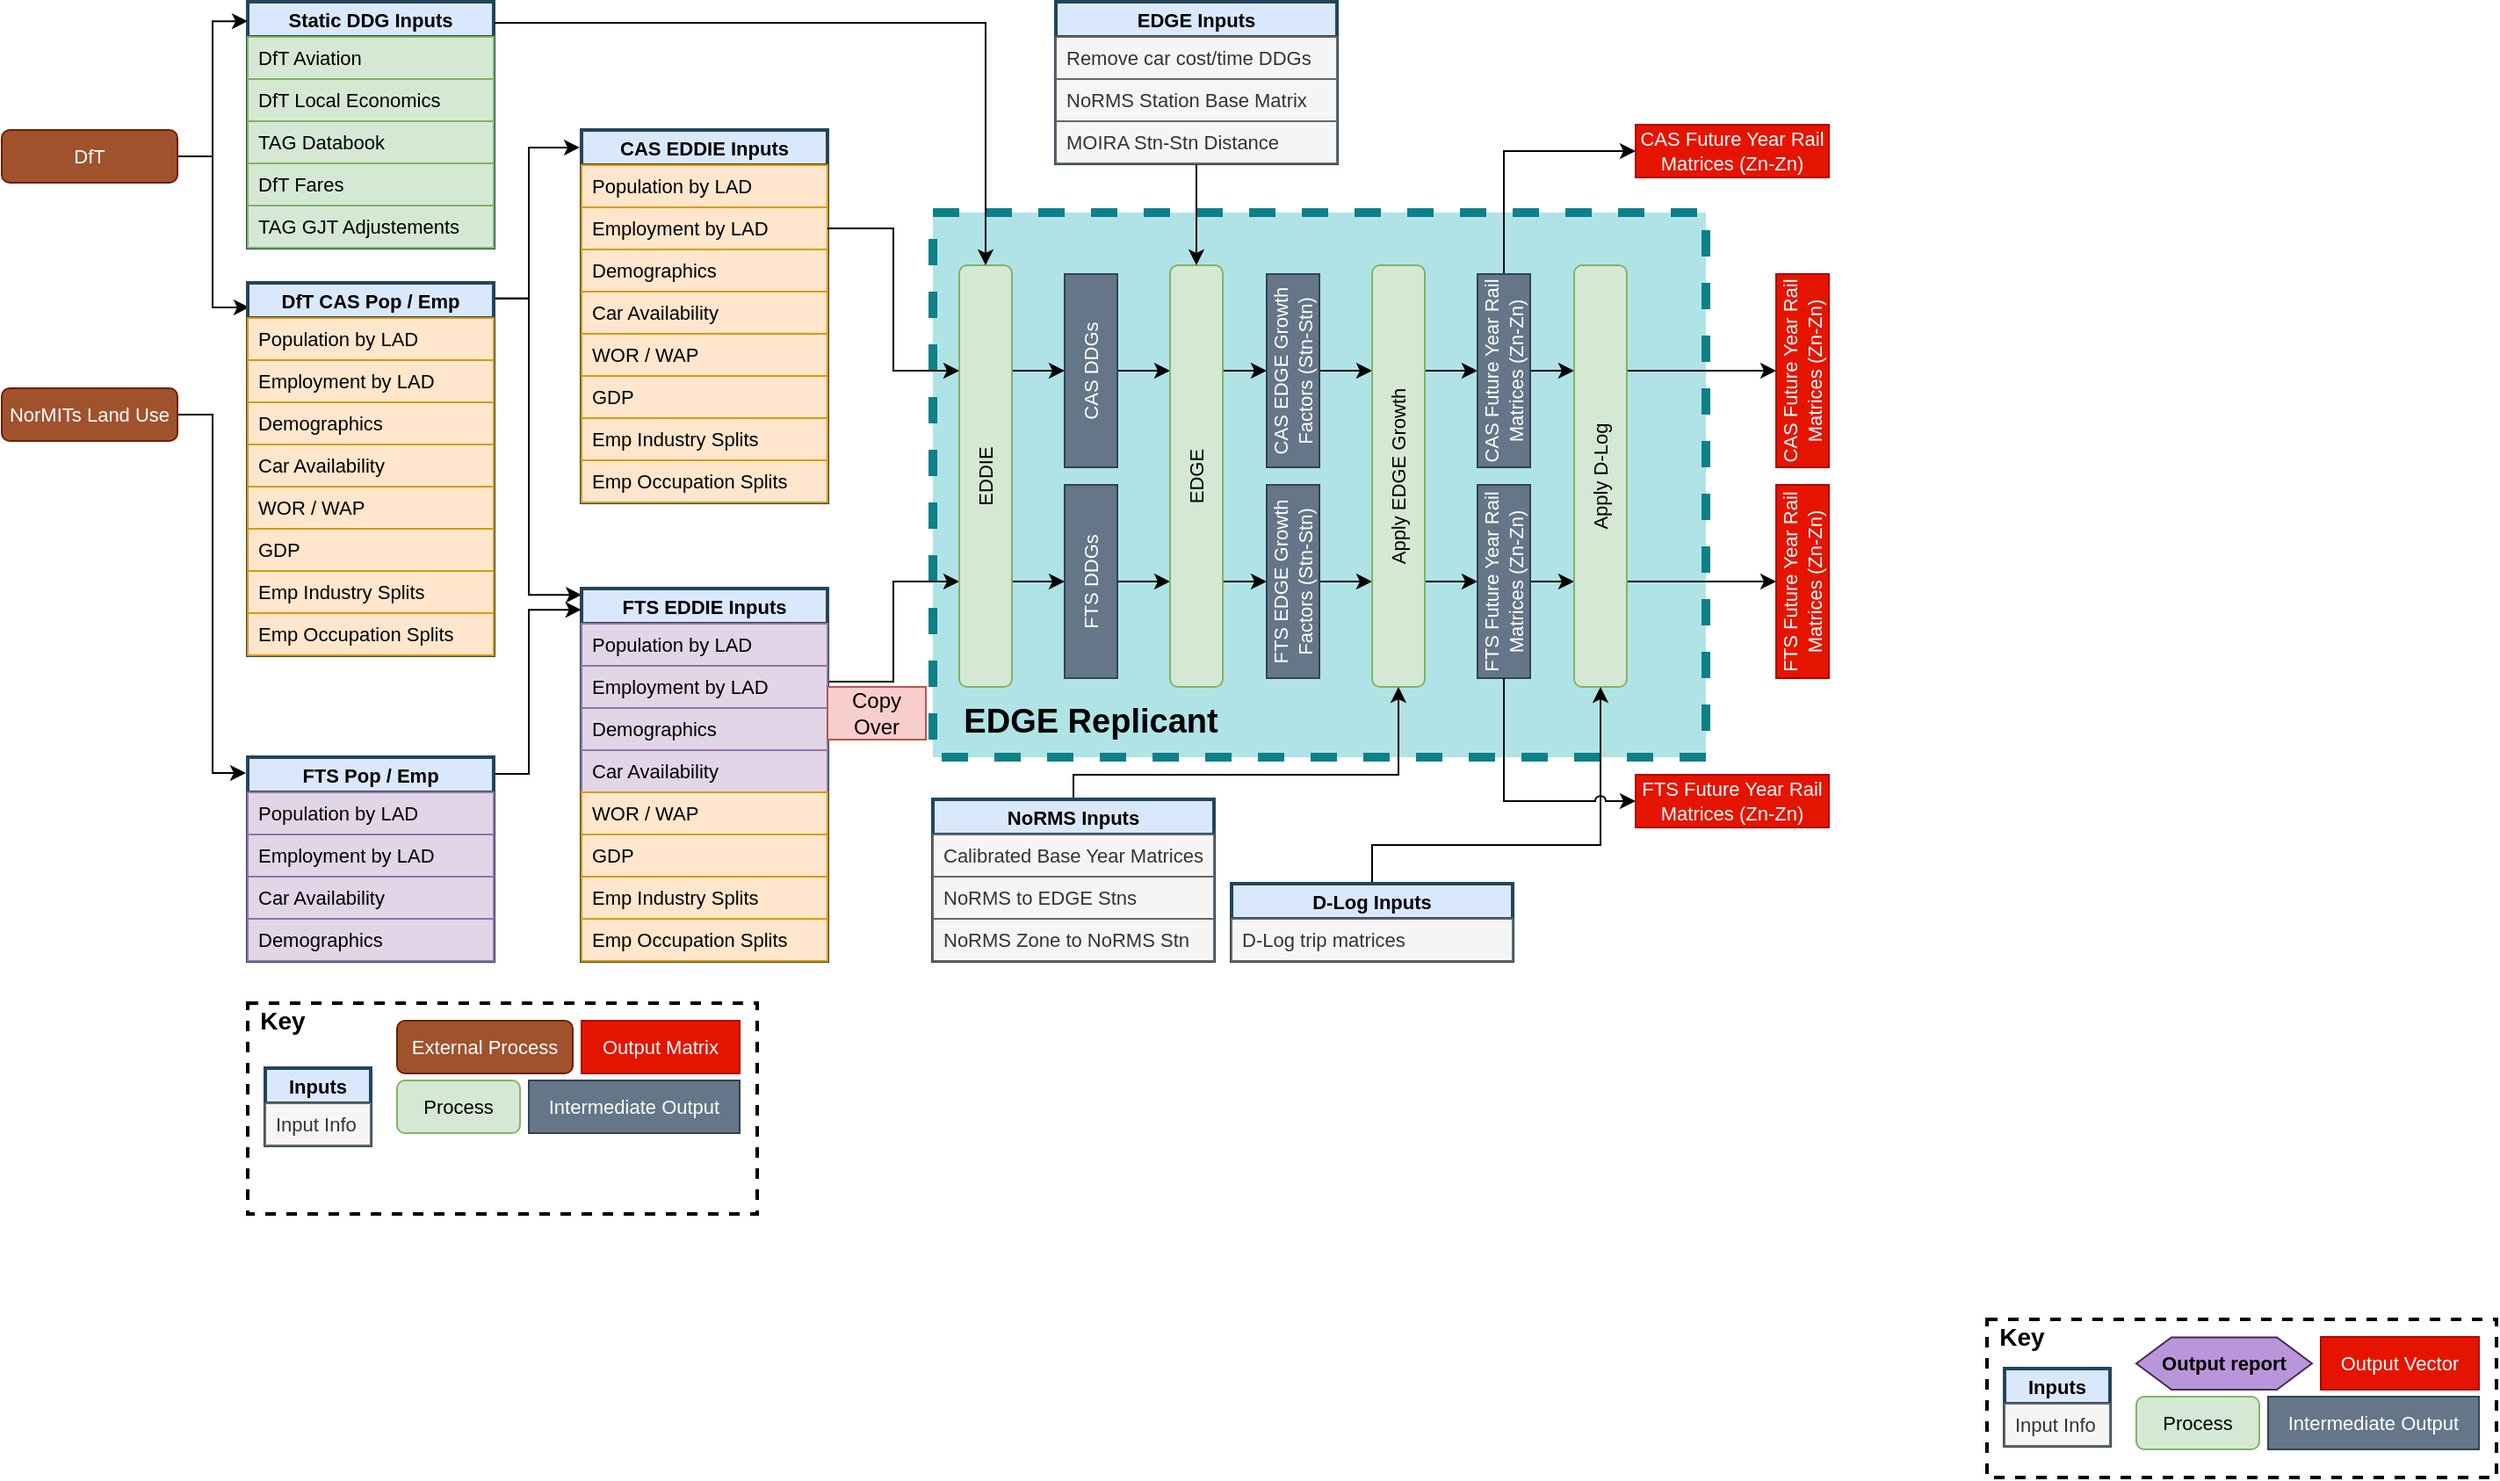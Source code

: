 <mxfile version="14.9.6" type="device" pages="2"><diagram id="xiVbnv9Z3kEjWXhl6XLZ" name="EDGE / Rail"><mxGraphModel dx="2249" dy="832" grid="1" gridSize="10" guides="1" tooltips="1" connect="1" arrows="1" fold="1" page="1" pageScale="1" pageWidth="827" pageHeight="1169" math="0" shadow="0"><root><mxCell id="0"/><mxCell id="1" parent="0"/><mxCell id="wJbxMJdrwcVg3yQO91d--107" value="" style="rounded=0;whiteSpace=wrap;html=1;strokeWidth=5;fontSize=11;dashed=1;fillColor=#b0e3e6;strokeColor=#0e8088;" vertex="1" parent="1"><mxGeometry x="450" y="170" width="440" height="310" as="geometry"/></mxCell><mxCell id="OQW1ox4yVsEIrrEEjxvf-1" value="" style="group" vertex="1" connectable="0" parent="1"><mxGeometry x="60" y="620" width="290" height="120" as="geometry"/></mxCell><mxCell id="OQW1ox4yVsEIrrEEjxvf-2" value="" style="rounded=0;whiteSpace=wrap;html=1;dashed=1;strokeWidth=2;" vertex="1" parent="OQW1ox4yVsEIrrEEjxvf-1"><mxGeometry width="290" height="120" as="geometry"/></mxCell><mxCell id="OQW1ox4yVsEIrrEEjxvf-3" value="&lt;b style=&quot;font-size: 14px&quot;&gt;Key&lt;/b&gt;" style="text;html=1;strokeColor=none;fillColor=none;align=center;verticalAlign=middle;whiteSpace=wrap;rounded=0;dashed=1;" vertex="1" parent="OQW1ox4yVsEIrrEEjxvf-1"><mxGeometry width="40" height="20" as="geometry"/></mxCell><mxCell id="OQW1ox4yVsEIrrEEjxvf-4" value="Inputs" style="swimlane;fontStyle=1;childLayout=stackLayout;horizontal=1;startSize=20;fillColor=#dae8fc;horizontalStack=0;resizeParent=1;resizeParentMax=0;resizeLast=0;collapsible=1;marginBottom=0;rounded=0;glass=0;fontSize=11;align=center;strokeWidth=2;strokeColor=#23445D;" vertex="1" parent="OQW1ox4yVsEIrrEEjxvf-1"><mxGeometry x="10" y="37" width="60" height="44" as="geometry"/></mxCell><mxCell id="OQW1ox4yVsEIrrEEjxvf-5" value="Input Info" style="text;strokeColor=#666666;fillColor=#f5f5f5;align=left;verticalAlign=middle;spacingLeft=4;spacingRight=4;overflow=hidden;rotatable=0;points=[[0,0.5],[1,0.5]];portConstraint=eastwest;fontSize=11;whiteSpace=wrap;fontColor=#333333;" vertex="1" parent="OQW1ox4yVsEIrrEEjxvf-4"><mxGeometry y="20" width="60" height="24" as="geometry"/></mxCell><mxCell id="OQW1ox4yVsEIrrEEjxvf-6" value="&lt;font style=&quot;font-size: 11px&quot;&gt;Process&lt;/font&gt;" style="rounded=1;whiteSpace=wrap;html=1;fillColor=#d5e8d4;strokeColor=#82b366;" vertex="1" parent="OQW1ox4yVsEIrrEEjxvf-1"><mxGeometry x="85" y="44" width="70" height="30" as="geometry"/></mxCell><mxCell id="OQW1ox4yVsEIrrEEjxvf-7" value="&lt;font style=&quot;font-size: 11px&quot;&gt;External Process&lt;/font&gt;" style="rounded=1;whiteSpace=wrap;html=1;fillColor=#a0522d;strokeColor=#6D1F00;fontColor=#ffffff;" vertex="1" parent="OQW1ox4yVsEIrrEEjxvf-1"><mxGeometry x="85" y="10" width="100" height="30" as="geometry"/></mxCell><mxCell id="OQW1ox4yVsEIrrEEjxvf-8" value="Intermediate Output" style="rounded=0;whiteSpace=wrap;html=1;strokeWidth=1;fillColor=#647687;strokeColor=#314354;fontSize=11;fontColor=#ffffff;" vertex="1" parent="OQW1ox4yVsEIrrEEjxvf-1"><mxGeometry x="160" y="44" width="120" height="30" as="geometry"/></mxCell><mxCell id="OQW1ox4yVsEIrrEEjxvf-9" value="Output Matrix" style="rounded=0;whiteSpace=wrap;html=1;strokeWidth=1;fillColor=#e51400;strokeColor=#B20000;fontSize=11;fontColor=#ffffff;" vertex="1" parent="OQW1ox4yVsEIrrEEjxvf-1"><mxGeometry x="190" y="10" width="90" height="30" as="geometry"/></mxCell><mxCell id="OQW1ox4yVsEIrrEEjxvf-11" value="" style="group" vertex="1" connectable="0" parent="1"><mxGeometry x="1050" y="800" width="290" height="90" as="geometry"/></mxCell><mxCell id="OQW1ox4yVsEIrrEEjxvf-12" value="" style="rounded=0;whiteSpace=wrap;html=1;dashed=1;strokeWidth=2;" vertex="1" parent="OQW1ox4yVsEIrrEEjxvf-11"><mxGeometry width="290" height="90" as="geometry"/></mxCell><mxCell id="OQW1ox4yVsEIrrEEjxvf-13" value="&lt;b style=&quot;font-size: 14px&quot;&gt;Key&lt;/b&gt;" style="text;html=1;strokeColor=none;fillColor=none;align=center;verticalAlign=middle;whiteSpace=wrap;rounded=0;dashed=1;" vertex="1" parent="OQW1ox4yVsEIrrEEjxvf-11"><mxGeometry width="40" height="20" as="geometry"/></mxCell><mxCell id="OQW1ox4yVsEIrrEEjxvf-14" value="Inputs" style="swimlane;fontStyle=1;childLayout=stackLayout;horizontal=1;startSize=20;fillColor=#dae8fc;horizontalStack=0;resizeParent=1;resizeParentMax=0;resizeLast=0;collapsible=1;marginBottom=0;rounded=0;glass=0;fontSize=11;align=center;strokeWidth=2;strokeColor=#23445D;" vertex="1" parent="OQW1ox4yVsEIrrEEjxvf-11"><mxGeometry x="10" y="28" width="60" height="44" as="geometry"/></mxCell><mxCell id="OQW1ox4yVsEIrrEEjxvf-15" value="Input Info" style="text;strokeColor=#666666;fillColor=#f5f5f5;align=left;verticalAlign=middle;spacingLeft=4;spacingRight=4;overflow=hidden;rotatable=0;points=[[0,0.5],[1,0.5]];portConstraint=eastwest;fontSize=11;whiteSpace=wrap;fontColor=#333333;" vertex="1" parent="OQW1ox4yVsEIrrEEjxvf-14"><mxGeometry y="20" width="60" height="24" as="geometry"/></mxCell><mxCell id="OQW1ox4yVsEIrrEEjxvf-16" value="&lt;font style=&quot;font-size: 11px&quot;&gt;Process&lt;/font&gt;" style="rounded=1;whiteSpace=wrap;html=1;fillColor=#d5e8d4;strokeColor=#82b366;" vertex="1" parent="OQW1ox4yVsEIrrEEjxvf-11"><mxGeometry x="85" y="44" width="70" height="30" as="geometry"/></mxCell><mxCell id="OQW1ox4yVsEIrrEEjxvf-17" value="Intermediate Output" style="rounded=0;whiteSpace=wrap;html=1;strokeWidth=1;fillColor=#647687;strokeColor=#314354;fontSize=11;fontColor=#ffffff;" vertex="1" parent="OQW1ox4yVsEIrrEEjxvf-11"><mxGeometry x="160" y="44" width="120" height="30" as="geometry"/></mxCell><mxCell id="OQW1ox4yVsEIrrEEjxvf-18" value="Output Vector" style="rounded=0;whiteSpace=wrap;html=1;strokeWidth=1;fillColor=#e51400;strokeColor=#B20000;fontSize=11;fontColor=#ffffff;" vertex="1" parent="OQW1ox4yVsEIrrEEjxvf-11"><mxGeometry x="190" y="10" width="90" height="30" as="geometry"/></mxCell><mxCell id="OQW1ox4yVsEIrrEEjxvf-19" value="&lt;span style=&quot;font-size: 11px&quot;&gt;&lt;b&gt;Output report&lt;/b&gt;&lt;/span&gt;" style="shape=hexagon;perimeter=hexagonPerimeter2;whiteSpace=wrap;html=1;fixedSize=1;strokeColor=#432D57;fillColor=#B996D9;" vertex="1" parent="OQW1ox4yVsEIrrEEjxvf-11"><mxGeometry x="85" y="10.19" width="100" height="29.81" as="geometry"/></mxCell><mxCell id="wJbxMJdrwcVg3yQO91d--1" value="Static DDG Inputs" style="swimlane;fontStyle=1;childLayout=stackLayout;horizontal=1;startSize=20;fillColor=#dae8fc;horizontalStack=0;resizeParent=1;resizeParentMax=0;resizeLast=0;collapsible=1;marginBottom=0;rounded=0;glass=0;fontSize=11;align=center;strokeWidth=2;strokeColor=#23445D;" vertex="1" parent="1"><mxGeometry x="60" y="50" width="140" height="140" as="geometry"/></mxCell><mxCell id="wJbxMJdrwcVg3yQO91d--2" value="DfT Aviation" style="text;strokeColor=#82b366;fillColor=#d5e8d4;align=left;verticalAlign=middle;spacingLeft=4;spacingRight=4;overflow=hidden;rotatable=0;points=[[0,0.5],[1,0.5]];portConstraint=eastwest;fontSize=11;whiteSpace=wrap;" vertex="1" parent="wJbxMJdrwcVg3yQO91d--1"><mxGeometry y="20" width="140" height="24" as="geometry"/></mxCell><mxCell id="wJbxMJdrwcVg3yQO91d--11" value="DfT Local Economics" style="text;strokeColor=#82b366;fillColor=#d5e8d4;align=left;verticalAlign=middle;spacingLeft=4;spacingRight=4;overflow=hidden;rotatable=0;points=[[0,0.5],[1,0.5]];portConstraint=eastwest;fontSize=11;whiteSpace=wrap;" vertex="1" parent="wJbxMJdrwcVg3yQO91d--1"><mxGeometry y="44" width="140" height="24" as="geometry"/></mxCell><mxCell id="wJbxMJdrwcVg3yQO91d--12" value="TAG Databook" style="text;strokeColor=#82b366;fillColor=#d5e8d4;align=left;verticalAlign=middle;spacingLeft=4;spacingRight=4;overflow=hidden;rotatable=0;points=[[0,0.5],[1,0.5]];portConstraint=eastwest;fontSize=11;whiteSpace=wrap;" vertex="1" parent="wJbxMJdrwcVg3yQO91d--1"><mxGeometry y="68" width="140" height="24" as="geometry"/></mxCell><mxCell id="wJbxMJdrwcVg3yQO91d--13" value="DfT Fares" style="text;strokeColor=#82b366;fillColor=#d5e8d4;align=left;verticalAlign=middle;spacingLeft=4;spacingRight=4;overflow=hidden;rotatable=0;points=[[0,0.5],[1,0.5]];portConstraint=eastwest;fontSize=11;whiteSpace=wrap;" vertex="1" parent="wJbxMJdrwcVg3yQO91d--1"><mxGeometry y="92" width="140" height="24" as="geometry"/></mxCell><mxCell id="wJbxMJdrwcVg3yQO91d--17" value="TAG GJT Adjustements" style="text;strokeColor=#82b366;fillColor=#d5e8d4;align=left;verticalAlign=middle;spacingLeft=4;spacingRight=4;overflow=hidden;rotatable=0;points=[[0,0.5],[1,0.5]];portConstraint=eastwest;fontSize=11;whiteSpace=wrap;" vertex="1" parent="wJbxMJdrwcVg3yQO91d--1"><mxGeometry y="116" width="140" height="24" as="geometry"/></mxCell><mxCell id="wJbxMJdrwcVg3yQO91d--25" style="edgeStyle=orthogonalEdgeStyle;rounded=0;orthogonalLoop=1;jettySize=auto;html=1;exitX=1;exitY=0.5;exitDx=0;exitDy=0;entryX=-0.007;entryY=0.078;entryDx=0;entryDy=0;entryPerimeter=0;" edge="1" parent="1" source="wJbxMJdrwcVg3yQO91d--3" target="wJbxMJdrwcVg3yQO91d--5"><mxGeometry relative="1" as="geometry"/></mxCell><mxCell id="wJbxMJdrwcVg3yQO91d--3" value="&lt;font style=&quot;font-size: 11px&quot;&gt;NorMITs Land Use&lt;/font&gt;" style="rounded=1;whiteSpace=wrap;html=1;fillColor=#a0522d;strokeColor=#6D1F00;fontColor=#ffffff;" vertex="1" parent="1"><mxGeometry x="-80" y="270" width="100" height="30" as="geometry"/></mxCell><mxCell id="wJbxMJdrwcVg3yQO91d--23" style="edgeStyle=orthogonalEdgeStyle;rounded=0;orthogonalLoop=1;jettySize=auto;html=1;exitX=1;exitY=0.5;exitDx=0;exitDy=0;entryX=0;entryY=0.079;entryDx=0;entryDy=0;entryPerimeter=0;" edge="1" parent="1" source="wJbxMJdrwcVg3yQO91d--4" target="wJbxMJdrwcVg3yQO91d--1"><mxGeometry relative="1" as="geometry"/></mxCell><mxCell id="wJbxMJdrwcVg3yQO91d--24" style="edgeStyle=orthogonalEdgeStyle;rounded=0;orthogonalLoop=1;jettySize=auto;html=1;exitX=1;exitY=0.5;exitDx=0;exitDy=0;entryX=0.007;entryY=0.066;entryDx=0;entryDy=0;entryPerimeter=0;" edge="1" parent="1" source="wJbxMJdrwcVg3yQO91d--4" target="wJbxMJdrwcVg3yQO91d--8"><mxGeometry relative="1" as="geometry"/></mxCell><mxCell id="wJbxMJdrwcVg3yQO91d--4" value="&lt;span style=&quot;font-size: 11px&quot;&gt;DfT&lt;/span&gt;" style="rounded=1;whiteSpace=wrap;html=1;fillColor=#a0522d;strokeColor=#6D1F00;fontColor=#ffffff;" vertex="1" parent="1"><mxGeometry x="-80" y="123" width="100" height="30" as="geometry"/></mxCell><mxCell id="wJbxMJdrwcVg3yQO91d--49" style="edgeStyle=orthogonalEdgeStyle;rounded=0;orthogonalLoop=1;jettySize=auto;html=1;exitX=1.001;exitY=0.082;exitDx=0;exitDy=0;exitPerimeter=0;entryX=-0.001;entryY=0.057;entryDx=0;entryDy=0;entryPerimeter=0;" edge="1" parent="1" source="wJbxMJdrwcVg3yQO91d--5" target="wJbxMJdrwcVg3yQO91d--40"><mxGeometry relative="1" as="geometry"><mxPoint x="220" y="470" as="sourcePoint"/><mxPoint x="240" y="361" as="targetPoint"/><Array as="points"><mxPoint x="220" y="490"/><mxPoint x="220" y="396"/></Array></mxGeometry></mxCell><mxCell id="wJbxMJdrwcVg3yQO91d--5" value="FTS Pop / Emp" style="swimlane;fontStyle=1;childLayout=stackLayout;horizontal=1;startSize=20;fillColor=#dae8fc;horizontalStack=0;resizeParent=1;resizeParentMax=0;resizeLast=0;collapsible=1;marginBottom=0;rounded=0;glass=0;fontSize=11;align=center;strokeWidth=2;strokeColor=#23445D;" vertex="1" parent="1"><mxGeometry x="60" y="480" width="140" height="116" as="geometry"/></mxCell><mxCell id="wJbxMJdrwcVg3yQO91d--6" value="Population by LAD" style="text;strokeColor=#9673a6;fillColor=#e1d5e7;align=left;verticalAlign=middle;spacingLeft=4;spacingRight=4;overflow=hidden;rotatable=0;points=[[0,0.5],[1,0.5]];portConstraint=eastwest;fontSize=11;whiteSpace=wrap;" vertex="1" parent="wJbxMJdrwcVg3yQO91d--5"><mxGeometry y="20" width="140" height="24" as="geometry"/></mxCell><mxCell id="wJbxMJdrwcVg3yQO91d--7" value="Employment by LAD" style="text;strokeColor=#9673a6;fillColor=#e1d5e7;align=left;verticalAlign=middle;spacingLeft=4;spacingRight=4;overflow=hidden;rotatable=0;points=[[0,0.5],[1,0.5]];portConstraint=eastwest;fontSize=11;whiteSpace=wrap;" vertex="1" parent="wJbxMJdrwcVg3yQO91d--5"><mxGeometry y="44" width="140" height="24" as="geometry"/></mxCell><mxCell id="wJbxMJdrwcVg3yQO91d--18" value="Car Availability" style="text;strokeColor=#9673a6;fillColor=#e1d5e7;align=left;verticalAlign=middle;spacingLeft=4;spacingRight=4;overflow=hidden;rotatable=0;points=[[0,0.5],[1,0.5]];portConstraint=eastwest;fontSize=11;whiteSpace=wrap;" vertex="1" parent="wJbxMJdrwcVg3yQO91d--5"><mxGeometry y="68" width="140" height="24" as="geometry"/></mxCell><mxCell id="wJbxMJdrwcVg3yQO91d--19" value="Demographics" style="text;strokeColor=#9673a6;fillColor=#e1d5e7;align=left;verticalAlign=middle;spacingLeft=4;spacingRight=4;overflow=hidden;rotatable=0;points=[[0,0.5],[1,0.5]];portConstraint=eastwest;fontSize=11;whiteSpace=wrap;" vertex="1" parent="wJbxMJdrwcVg3yQO91d--5"><mxGeometry y="92" width="140" height="24" as="geometry"/></mxCell><mxCell id="wJbxMJdrwcVg3yQO91d--50" style="edgeStyle=orthogonalEdgeStyle;rounded=0;orthogonalLoop=1;jettySize=auto;html=1;exitX=1.004;exitY=0.042;exitDx=0;exitDy=0;exitPerimeter=0;entryX=0.001;entryY=0.017;entryDx=0;entryDy=0;entryPerimeter=0;" edge="1" parent="1" source="wJbxMJdrwcVg3yQO91d--8" target="wJbxMJdrwcVg3yQO91d--40"><mxGeometry relative="1" as="geometry"><mxPoint x="230" y="390" as="targetPoint"/><mxPoint x="230" y="210" as="sourcePoint"/><Array as="points"><mxPoint x="220" y="219"/><mxPoint x="220" y="388"/></Array></mxGeometry></mxCell><mxCell id="wJbxMJdrwcVg3yQO91d--51" style="edgeStyle=orthogonalEdgeStyle;rounded=0;orthogonalLoop=1;jettySize=auto;html=1;exitX=1.005;exitY=0.042;exitDx=0;exitDy=0;entryX=-0.007;entryY=0.047;entryDx=0;entryDy=0;entryPerimeter=0;exitPerimeter=0;" edge="1" parent="1" source="wJbxMJdrwcVg3yQO91d--8" target="wJbxMJdrwcVg3yQO91d--26"><mxGeometry relative="1" as="geometry"><Array as="points"><mxPoint x="220" y="219"/><mxPoint x="220" y="133"/></Array></mxGeometry></mxCell><mxCell id="wJbxMJdrwcVg3yQO91d--8" value="DfT CAS Pop / Emp" style="swimlane;fontStyle=1;childLayout=stackLayout;horizontal=1;startSize=20;fillColor=#dae8fc;horizontalStack=0;resizeParent=1;resizeParentMax=0;resizeLast=0;collapsible=1;marginBottom=0;rounded=0;glass=0;fontSize=11;align=center;strokeWidth=2;strokeColor=#23445D;" vertex="1" parent="1"><mxGeometry x="60" y="210" width="140" height="212" as="geometry"/></mxCell><mxCell id="wJbxMJdrwcVg3yQO91d--9" value="Population by LAD" style="text;strokeColor=#d79b00;fillColor=#ffe6cc;align=left;verticalAlign=middle;spacingLeft=4;spacingRight=4;overflow=hidden;rotatable=0;points=[[0,0.5],[1,0.5]];portConstraint=eastwest;fontSize=11;whiteSpace=wrap;" vertex="1" parent="wJbxMJdrwcVg3yQO91d--8"><mxGeometry y="20" width="140" height="24" as="geometry"/></mxCell><mxCell id="wJbxMJdrwcVg3yQO91d--10" value="Employment by LAD" style="text;strokeColor=#d79b00;fillColor=#ffe6cc;align=left;verticalAlign=middle;spacingLeft=4;spacingRight=4;overflow=hidden;rotatable=0;points=[[0,0.5],[1,0.5]];portConstraint=eastwest;fontSize=11;whiteSpace=wrap;" vertex="1" parent="wJbxMJdrwcVg3yQO91d--8"><mxGeometry y="44" width="140" height="24" as="geometry"/></mxCell><mxCell id="wJbxMJdrwcVg3yQO91d--21" value="Demographics" style="text;strokeColor=#d79b00;fillColor=#ffe6cc;align=left;verticalAlign=middle;spacingLeft=4;spacingRight=4;overflow=hidden;rotatable=0;points=[[0,0.5],[1,0.5]];portConstraint=eastwest;fontSize=11;whiteSpace=wrap;" vertex="1" parent="wJbxMJdrwcVg3yQO91d--8"><mxGeometry y="68" width="140" height="24" as="geometry"/></mxCell><mxCell id="wJbxMJdrwcVg3yQO91d--20" value="Car Availability" style="text;strokeColor=#d79b00;fillColor=#ffe6cc;align=left;verticalAlign=middle;spacingLeft=4;spacingRight=4;overflow=hidden;rotatable=0;points=[[0,0.5],[1,0.5]];portConstraint=eastwest;fontSize=11;whiteSpace=wrap;" vertex="1" parent="wJbxMJdrwcVg3yQO91d--8"><mxGeometry y="92" width="140" height="24" as="geometry"/></mxCell><mxCell id="wJbxMJdrwcVg3yQO91d--16" value="WOR / WAP" style="text;strokeColor=#d79b00;fillColor=#ffe6cc;align=left;verticalAlign=middle;spacingLeft=4;spacingRight=4;overflow=hidden;rotatable=0;points=[[0,0.5],[1,0.5]];portConstraint=eastwest;fontSize=11;whiteSpace=wrap;" vertex="1" parent="wJbxMJdrwcVg3yQO91d--8"><mxGeometry y="116" width="140" height="24" as="geometry"/></mxCell><mxCell id="wJbxMJdrwcVg3yQO91d--15" value="GDP" style="text;strokeColor=#d79b00;fillColor=#ffe6cc;align=left;verticalAlign=middle;spacingLeft=4;spacingRight=4;overflow=hidden;rotatable=0;points=[[0,0.5],[1,0.5]];portConstraint=eastwest;fontSize=11;whiteSpace=wrap;" vertex="1" parent="wJbxMJdrwcVg3yQO91d--8"><mxGeometry y="140" width="140" height="24" as="geometry"/></mxCell><mxCell id="wJbxMJdrwcVg3yQO91d--22" value="Emp Industry Splits" style="text;strokeColor=#d79b00;fillColor=#ffe6cc;align=left;verticalAlign=middle;spacingLeft=4;spacingRight=4;overflow=hidden;rotatable=0;points=[[0,0.5],[1,0.5]];portConstraint=eastwest;fontSize=11;whiteSpace=wrap;" vertex="1" parent="wJbxMJdrwcVg3yQO91d--8"><mxGeometry y="164" width="140" height="24" as="geometry"/></mxCell><mxCell id="wJbxMJdrwcVg3yQO91d--14" value="Emp Occupation Splits" style="text;strokeColor=#d79b00;fillColor=#ffe6cc;align=left;verticalAlign=middle;spacingLeft=4;spacingRight=4;overflow=hidden;rotatable=0;points=[[0,0.5],[1,0.5]];portConstraint=eastwest;fontSize=11;whiteSpace=wrap;" vertex="1" parent="wJbxMJdrwcVg3yQO91d--8"><mxGeometry y="188" width="140" height="24" as="geometry"/></mxCell><mxCell id="wJbxMJdrwcVg3yQO91d--26" value="CAS EDDIE Inputs" style="swimlane;fontStyle=1;childLayout=stackLayout;horizontal=1;startSize=20;fillColor=#dae8fc;horizontalStack=0;resizeParent=1;resizeParentMax=0;resizeLast=0;collapsible=1;marginBottom=0;rounded=0;glass=0;fontSize=11;align=center;strokeWidth=2;strokeColor=#23445D;" vertex="1" parent="1"><mxGeometry x="250" y="123" width="140" height="212" as="geometry"/></mxCell><mxCell id="wJbxMJdrwcVg3yQO91d--27" value="Population by LAD" style="text;strokeColor=#d79b00;fillColor=#ffe6cc;align=left;verticalAlign=middle;spacingLeft=4;spacingRight=4;overflow=hidden;rotatable=0;points=[[0,0.5],[1,0.5]];portConstraint=eastwest;fontSize=11;whiteSpace=wrap;" vertex="1" parent="wJbxMJdrwcVg3yQO91d--26"><mxGeometry y="20" width="140" height="24" as="geometry"/></mxCell><mxCell id="wJbxMJdrwcVg3yQO91d--28" value="Employment by LAD" style="text;strokeColor=#d79b00;fillColor=#ffe6cc;align=left;verticalAlign=middle;spacingLeft=4;spacingRight=4;overflow=hidden;rotatable=0;points=[[0,0.5],[1,0.5]];portConstraint=eastwest;fontSize=11;whiteSpace=wrap;" vertex="1" parent="wJbxMJdrwcVg3yQO91d--26"><mxGeometry y="44" width="140" height="24" as="geometry"/></mxCell><mxCell id="wJbxMJdrwcVg3yQO91d--29" value="Demographics" style="text;strokeColor=#d79b00;fillColor=#ffe6cc;align=left;verticalAlign=middle;spacingLeft=4;spacingRight=4;overflow=hidden;rotatable=0;points=[[0,0.5],[1,0.5]];portConstraint=eastwest;fontSize=11;whiteSpace=wrap;" vertex="1" parent="wJbxMJdrwcVg3yQO91d--26"><mxGeometry y="68" width="140" height="24" as="geometry"/></mxCell><mxCell id="wJbxMJdrwcVg3yQO91d--30" value="Car Availability" style="text;strokeColor=#d79b00;fillColor=#ffe6cc;align=left;verticalAlign=middle;spacingLeft=4;spacingRight=4;overflow=hidden;rotatable=0;points=[[0,0.5],[1,0.5]];portConstraint=eastwest;fontSize=11;whiteSpace=wrap;" vertex="1" parent="wJbxMJdrwcVg3yQO91d--26"><mxGeometry y="92" width="140" height="24" as="geometry"/></mxCell><mxCell id="wJbxMJdrwcVg3yQO91d--31" value="WOR / WAP" style="text;strokeColor=#d79b00;fillColor=#ffe6cc;align=left;verticalAlign=middle;spacingLeft=4;spacingRight=4;overflow=hidden;rotatable=0;points=[[0,0.5],[1,0.5]];portConstraint=eastwest;fontSize=11;whiteSpace=wrap;" vertex="1" parent="wJbxMJdrwcVg3yQO91d--26"><mxGeometry y="116" width="140" height="24" as="geometry"/></mxCell><mxCell id="wJbxMJdrwcVg3yQO91d--32" value="GDP" style="text;strokeColor=#d79b00;fillColor=#ffe6cc;align=left;verticalAlign=middle;spacingLeft=4;spacingRight=4;overflow=hidden;rotatable=0;points=[[0,0.5],[1,0.5]];portConstraint=eastwest;fontSize=11;whiteSpace=wrap;" vertex="1" parent="wJbxMJdrwcVg3yQO91d--26"><mxGeometry y="140" width="140" height="24" as="geometry"/></mxCell><mxCell id="wJbxMJdrwcVg3yQO91d--33" value="Emp Industry Splits" style="text;strokeColor=#d79b00;fillColor=#ffe6cc;align=left;verticalAlign=middle;spacingLeft=4;spacingRight=4;overflow=hidden;rotatable=0;points=[[0,0.5],[1,0.5]];portConstraint=eastwest;fontSize=11;whiteSpace=wrap;" vertex="1" parent="wJbxMJdrwcVg3yQO91d--26"><mxGeometry y="164" width="140" height="24" as="geometry"/></mxCell><mxCell id="wJbxMJdrwcVg3yQO91d--34" value="Emp Occupation Splits" style="text;strokeColor=#d79b00;fillColor=#ffe6cc;align=left;verticalAlign=middle;spacingLeft=4;spacingRight=4;overflow=hidden;rotatable=0;points=[[0,0.5],[1,0.5]];portConstraint=eastwest;fontSize=11;whiteSpace=wrap;" vertex="1" parent="wJbxMJdrwcVg3yQO91d--26"><mxGeometry y="188" width="140" height="24" as="geometry"/></mxCell><mxCell id="wJbxMJdrwcVg3yQO91d--54" style="edgeStyle=orthogonalEdgeStyle;rounded=0;orthogonalLoop=1;jettySize=auto;html=1;exitX=1;exitY=0.25;exitDx=0;exitDy=0;entryX=0.25;entryY=0;entryDx=0;entryDy=0;" edge="1" parent="1" source="wJbxMJdrwcVg3yQO91d--40" target="wJbxMJdrwcVg3yQO91d--52"><mxGeometry relative="1" as="geometry"/></mxCell><mxCell id="wJbxMJdrwcVg3yQO91d--40" value="FTS EDDIE Inputs" style="swimlane;fontStyle=1;childLayout=stackLayout;horizontal=1;startSize=20;fillColor=#dae8fc;horizontalStack=0;resizeParent=1;resizeParentMax=0;resizeLast=0;collapsible=1;marginBottom=0;rounded=0;glass=0;fontSize=11;align=center;strokeWidth=2;strokeColor=#23445D;" vertex="1" parent="1"><mxGeometry x="250" y="384" width="140" height="212" as="geometry"/></mxCell><mxCell id="wJbxMJdrwcVg3yQO91d--41" value="Population by LAD" style="text;strokeColor=#9673a6;fillColor=#e1d5e7;align=left;verticalAlign=middle;spacingLeft=4;spacingRight=4;overflow=hidden;rotatable=0;points=[[0,0.5],[1,0.5]];portConstraint=eastwest;fontSize=11;whiteSpace=wrap;" vertex="1" parent="wJbxMJdrwcVg3yQO91d--40"><mxGeometry y="20" width="140" height="24" as="geometry"/></mxCell><mxCell id="wJbxMJdrwcVg3yQO91d--42" value="Employment by LAD" style="text;strokeColor=#9673a6;fillColor=#e1d5e7;align=left;verticalAlign=middle;spacingLeft=4;spacingRight=4;overflow=hidden;rotatable=0;points=[[0,0.5],[1,0.5]];portConstraint=eastwest;fontSize=11;whiteSpace=wrap;" vertex="1" parent="wJbxMJdrwcVg3yQO91d--40"><mxGeometry y="44" width="140" height="24" as="geometry"/></mxCell><mxCell id="wJbxMJdrwcVg3yQO91d--43" value="Demographics" style="text;strokeColor=#9673a6;fillColor=#e1d5e7;align=left;verticalAlign=middle;spacingLeft=4;spacingRight=4;overflow=hidden;rotatable=0;points=[[0,0.5],[1,0.5]];portConstraint=eastwest;fontSize=11;whiteSpace=wrap;" vertex="1" parent="wJbxMJdrwcVg3yQO91d--40"><mxGeometry y="68" width="140" height="24" as="geometry"/></mxCell><mxCell id="wJbxMJdrwcVg3yQO91d--44" value="Car Availability" style="text;strokeColor=#9673a6;fillColor=#e1d5e7;align=left;verticalAlign=middle;spacingLeft=4;spacingRight=4;overflow=hidden;rotatable=0;points=[[0,0.5],[1,0.5]];portConstraint=eastwest;fontSize=11;whiteSpace=wrap;" vertex="1" parent="wJbxMJdrwcVg3yQO91d--40"><mxGeometry y="92" width="140" height="24" as="geometry"/></mxCell><mxCell id="wJbxMJdrwcVg3yQO91d--45" value="WOR / WAP" style="text;strokeColor=#d79b00;fillColor=#ffe6cc;align=left;verticalAlign=middle;spacingLeft=4;spacingRight=4;overflow=hidden;rotatable=0;points=[[0,0.5],[1,0.5]];portConstraint=eastwest;fontSize=11;whiteSpace=wrap;" vertex="1" parent="wJbxMJdrwcVg3yQO91d--40"><mxGeometry y="116" width="140" height="24" as="geometry"/></mxCell><mxCell id="wJbxMJdrwcVg3yQO91d--46" value="GDP" style="text;strokeColor=#d79b00;fillColor=#ffe6cc;align=left;verticalAlign=middle;spacingLeft=4;spacingRight=4;overflow=hidden;rotatable=0;points=[[0,0.5],[1,0.5]];portConstraint=eastwest;fontSize=11;whiteSpace=wrap;" vertex="1" parent="wJbxMJdrwcVg3yQO91d--40"><mxGeometry y="140" width="140" height="24" as="geometry"/></mxCell><mxCell id="wJbxMJdrwcVg3yQO91d--47" value="Emp Industry Splits" style="text;strokeColor=#d79b00;fillColor=#ffe6cc;align=left;verticalAlign=middle;spacingLeft=4;spacingRight=4;overflow=hidden;rotatable=0;points=[[0,0.5],[1,0.5]];portConstraint=eastwest;fontSize=11;whiteSpace=wrap;" vertex="1" parent="wJbxMJdrwcVg3yQO91d--40"><mxGeometry y="164" width="140" height="24" as="geometry"/></mxCell><mxCell id="wJbxMJdrwcVg3yQO91d--48" value="Emp Occupation Splits" style="text;strokeColor=#d79b00;fillColor=#ffe6cc;align=left;verticalAlign=middle;spacingLeft=4;spacingRight=4;overflow=hidden;rotatable=0;points=[[0,0.5],[1,0.5]];portConstraint=eastwest;fontSize=11;whiteSpace=wrap;" vertex="1" parent="wJbxMJdrwcVg3yQO91d--40"><mxGeometry y="188" width="140" height="24" as="geometry"/></mxCell><mxCell id="wJbxMJdrwcVg3yQO91d--59" style="edgeStyle=orthogonalEdgeStyle;rounded=0;orthogonalLoop=1;jettySize=auto;html=1;exitX=0.25;exitY=1;exitDx=0;exitDy=0;entryX=0.5;entryY=0;entryDx=0;entryDy=0;" edge="1" parent="1" source="wJbxMJdrwcVg3yQO91d--52" target="wJbxMJdrwcVg3yQO91d--56"><mxGeometry relative="1" as="geometry"/></mxCell><mxCell id="wJbxMJdrwcVg3yQO91d--60" style="edgeStyle=orthogonalEdgeStyle;rounded=0;orthogonalLoop=1;jettySize=auto;html=1;exitX=0.75;exitY=1;exitDx=0;exitDy=0;entryX=0.5;entryY=0;entryDx=0;entryDy=0;" edge="1" parent="1" source="wJbxMJdrwcVg3yQO91d--52" target="wJbxMJdrwcVg3yQO91d--58"><mxGeometry relative="1" as="geometry"/></mxCell><mxCell id="wJbxMJdrwcVg3yQO91d--52" value="&lt;font style=&quot;font-size: 11px&quot;&gt;EDDIE&lt;/font&gt;" style="rounded=1;whiteSpace=wrap;html=1;fillColor=#d5e8d4;strokeColor=#82b366;rotation=-90;" vertex="1" parent="1"><mxGeometry x="360" y="305" width="240" height="30" as="geometry"/></mxCell><mxCell id="wJbxMJdrwcVg3yQO91d--53" style="edgeStyle=orthogonalEdgeStyle;rounded=0;orthogonalLoop=1;jettySize=auto;html=1;exitX=1.005;exitY=0.086;exitDx=0;exitDy=0;exitPerimeter=0;entryX=1;entryY=0.5;entryDx=0;entryDy=0;" edge="1" parent="1" source="wJbxMJdrwcVg3yQO91d--1" target="wJbxMJdrwcVg3yQO91d--52"><mxGeometry relative="1" as="geometry"/></mxCell><mxCell id="wJbxMJdrwcVg3yQO91d--55" style="edgeStyle=orthogonalEdgeStyle;rounded=0;orthogonalLoop=1;jettySize=auto;html=1;exitX=1;exitY=0.5;exitDx=0;exitDy=0;entryX=0.75;entryY=0;entryDx=0;entryDy=0;" edge="1" parent="1" source="wJbxMJdrwcVg3yQO91d--28" target="wJbxMJdrwcVg3yQO91d--52"><mxGeometry relative="1" as="geometry"/></mxCell><mxCell id="wJbxMJdrwcVg3yQO91d--63" style="edgeStyle=orthogonalEdgeStyle;rounded=0;orthogonalLoop=1;jettySize=auto;html=1;exitX=0.5;exitY=1;exitDx=0;exitDy=0;entryX=0.25;entryY=0;entryDx=0;entryDy=0;" edge="1" parent="1" source="wJbxMJdrwcVg3yQO91d--56" target="wJbxMJdrwcVg3yQO91d--61"><mxGeometry relative="1" as="geometry"/></mxCell><mxCell id="wJbxMJdrwcVg3yQO91d--56" value="FTS DDGs" style="rounded=0;whiteSpace=wrap;html=1;strokeWidth=1;fillColor=#647687;strokeColor=#314354;fontSize=11;fontColor=#ffffff;rotation=-90;" vertex="1" parent="1"><mxGeometry x="485" y="365" width="110" height="30" as="geometry"/></mxCell><mxCell id="wJbxMJdrwcVg3yQO91d--62" style="edgeStyle=orthogonalEdgeStyle;rounded=0;orthogonalLoop=1;jettySize=auto;html=1;exitX=0.5;exitY=1;exitDx=0;exitDy=0;entryX=0.75;entryY=0;entryDx=0;entryDy=0;" edge="1" parent="1" source="wJbxMJdrwcVg3yQO91d--58" target="wJbxMJdrwcVg3yQO91d--61"><mxGeometry relative="1" as="geometry"/></mxCell><mxCell id="wJbxMJdrwcVg3yQO91d--58" value="CAS DDGs" style="rounded=0;whiteSpace=wrap;html=1;strokeWidth=1;fillColor=#647687;strokeColor=#314354;fontSize=11;fontColor=#ffffff;rotation=-90;" vertex="1" parent="1"><mxGeometry x="485" y="245" width="110" height="30" as="geometry"/></mxCell><mxCell id="wJbxMJdrwcVg3yQO91d--73" style="edgeStyle=orthogonalEdgeStyle;rounded=0;orthogonalLoop=1;jettySize=auto;html=1;exitX=0.25;exitY=1;exitDx=0;exitDy=0;entryX=0.5;entryY=0;entryDx=0;entryDy=0;" edge="1" parent="1" source="wJbxMJdrwcVg3yQO91d--61" target="wJbxMJdrwcVg3yQO91d--71"><mxGeometry relative="1" as="geometry"/></mxCell><mxCell id="wJbxMJdrwcVg3yQO91d--74" style="edgeStyle=orthogonalEdgeStyle;rounded=0;orthogonalLoop=1;jettySize=auto;html=1;exitX=0.75;exitY=1;exitDx=0;exitDy=0;entryX=0.5;entryY=0;entryDx=0;entryDy=0;" edge="1" parent="1" source="wJbxMJdrwcVg3yQO91d--61" target="wJbxMJdrwcVg3yQO91d--72"><mxGeometry relative="1" as="geometry"/></mxCell><mxCell id="wJbxMJdrwcVg3yQO91d--61" value="&lt;font style=&quot;font-size: 11px&quot;&gt;EDGE&lt;/font&gt;" style="rounded=1;whiteSpace=wrap;html=1;fillColor=#d5e8d4;strokeColor=#82b366;rotation=-90;" vertex="1" parent="1"><mxGeometry x="480" y="305" width="240" height="30" as="geometry"/></mxCell><mxCell id="wJbxMJdrwcVg3yQO91d--70" style="edgeStyle=orthogonalEdgeStyle;rounded=0;orthogonalLoop=1;jettySize=auto;html=1;exitX=0.5;exitY=1;exitDx=0;exitDy=0;" edge="1" parent="1" source="wJbxMJdrwcVg3yQO91d--64" target="wJbxMJdrwcVg3yQO91d--61"><mxGeometry relative="1" as="geometry"/></mxCell><mxCell id="wJbxMJdrwcVg3yQO91d--64" value="EDGE Inputs" style="swimlane;fontStyle=1;childLayout=stackLayout;horizontal=1;startSize=20;fillColor=#dae8fc;horizontalStack=0;resizeParent=1;resizeParentMax=0;resizeLast=0;collapsible=1;marginBottom=0;rounded=0;glass=0;fontSize=11;align=center;strokeWidth=2;strokeColor=#23445D;" vertex="1" parent="1"><mxGeometry x="520" y="50" width="160" height="92" as="geometry"/></mxCell><mxCell id="wJbxMJdrwcVg3yQO91d--65" value="Remove car cost/time DDGs" style="text;strokeColor=#666666;fillColor=#f5f5f5;align=left;verticalAlign=middle;spacingLeft=4;spacingRight=4;overflow=hidden;rotatable=0;points=[[0,0.5],[1,0.5]];portConstraint=eastwest;fontSize=11;whiteSpace=wrap;fontColor=#333333;" vertex="1" parent="wJbxMJdrwcVg3yQO91d--64"><mxGeometry y="20" width="160" height="24" as="geometry"/></mxCell><mxCell id="wJbxMJdrwcVg3yQO91d--66" value="NoRMS Station Base Matrix" style="text;strokeColor=#666666;fillColor=#f5f5f5;align=left;verticalAlign=middle;spacingLeft=4;spacingRight=4;overflow=hidden;rotatable=0;points=[[0,0.5],[1,0.5]];portConstraint=eastwest;fontSize=11;whiteSpace=wrap;fontColor=#333333;" vertex="1" parent="wJbxMJdrwcVg3yQO91d--64"><mxGeometry y="44" width="160" height="24" as="geometry"/></mxCell><mxCell id="wJbxMJdrwcVg3yQO91d--67" value="MOIRA Stn-Stn Distance" style="text;strokeColor=#666666;fillColor=#f5f5f5;align=left;verticalAlign=middle;spacingLeft=4;spacingRight=4;overflow=hidden;rotatable=0;points=[[0,0.5],[1,0.5]];portConstraint=eastwest;fontSize=11;whiteSpace=wrap;fontColor=#333333;" vertex="1" parent="wJbxMJdrwcVg3yQO91d--64"><mxGeometry y="68" width="160" height="24" as="geometry"/></mxCell><mxCell id="wJbxMJdrwcVg3yQO91d--76" style="edgeStyle=orthogonalEdgeStyle;rounded=0;orthogonalLoop=1;jettySize=auto;html=1;exitX=0.5;exitY=1;exitDx=0;exitDy=0;entryX=0.25;entryY=0;entryDx=0;entryDy=0;" edge="1" parent="1" source="wJbxMJdrwcVg3yQO91d--71" target="wJbxMJdrwcVg3yQO91d--75"><mxGeometry relative="1" as="geometry"/></mxCell><mxCell id="wJbxMJdrwcVg3yQO91d--71" value="FTS EDGE Growth Factors (Stn-Stn)" style="rounded=0;whiteSpace=wrap;html=1;strokeWidth=1;fillColor=#647687;strokeColor=#314354;fontSize=11;fontColor=#ffffff;rotation=-90;" vertex="1" parent="1"><mxGeometry x="600" y="365" width="110" height="30" as="geometry"/></mxCell><mxCell id="wJbxMJdrwcVg3yQO91d--77" style="edgeStyle=orthogonalEdgeStyle;rounded=0;orthogonalLoop=1;jettySize=auto;html=1;exitX=0.5;exitY=1;exitDx=0;exitDy=0;entryX=0.75;entryY=0;entryDx=0;entryDy=0;" edge="1" parent="1" source="wJbxMJdrwcVg3yQO91d--72" target="wJbxMJdrwcVg3yQO91d--75"><mxGeometry relative="1" as="geometry"/></mxCell><mxCell id="wJbxMJdrwcVg3yQO91d--72" value="CAS EDGE Growth Factors (Stn-Stn)" style="rounded=0;whiteSpace=wrap;html=1;strokeWidth=1;fillColor=#647687;strokeColor=#314354;fontSize=11;fontColor=#ffffff;rotation=-90;" vertex="1" parent="1"><mxGeometry x="600" y="245" width="110" height="30" as="geometry"/></mxCell><mxCell id="wJbxMJdrwcVg3yQO91d--85" style="edgeStyle=orthogonalEdgeStyle;rounded=0;orthogonalLoop=1;jettySize=auto;html=1;exitX=0.75;exitY=1;exitDx=0;exitDy=0;" edge="1" parent="1" source="wJbxMJdrwcVg3yQO91d--75" target="wJbxMJdrwcVg3yQO91d--84"><mxGeometry relative="1" as="geometry"/></mxCell><mxCell id="wJbxMJdrwcVg3yQO91d--86" style="edgeStyle=orthogonalEdgeStyle;rounded=0;orthogonalLoop=1;jettySize=auto;html=1;exitX=0.25;exitY=1;exitDx=0;exitDy=0;entryX=0.5;entryY=0;entryDx=0;entryDy=0;" edge="1" parent="1" source="wJbxMJdrwcVg3yQO91d--75" target="wJbxMJdrwcVg3yQO91d--83"><mxGeometry relative="1" as="geometry"/></mxCell><mxCell id="wJbxMJdrwcVg3yQO91d--75" value="&lt;font style=&quot;font-size: 11px&quot;&gt;Apply EDGE Growth&lt;/font&gt;" style="rounded=1;whiteSpace=wrap;html=1;fillColor=#d5e8d4;strokeColor=#82b366;rotation=-90;" vertex="1" parent="1"><mxGeometry x="595" y="305" width="240" height="30" as="geometry"/></mxCell><mxCell id="wJbxMJdrwcVg3yQO91d--82" style="edgeStyle=orthogonalEdgeStyle;rounded=0;orthogonalLoop=1;jettySize=auto;html=1;exitX=0.5;exitY=0;exitDx=0;exitDy=0;entryX=0;entryY=0.5;entryDx=0;entryDy=0;" edge="1" parent="1" source="wJbxMJdrwcVg3yQO91d--78" target="wJbxMJdrwcVg3yQO91d--75"><mxGeometry relative="1" as="geometry"><mxPoint x="740" y="450" as="targetPoint"/><Array as="points"><mxPoint x="530" y="490"/><mxPoint x="715" y="490"/></Array></mxGeometry></mxCell><mxCell id="wJbxMJdrwcVg3yQO91d--78" value="NoRMS Inputs" style="swimlane;fontStyle=1;childLayout=stackLayout;horizontal=1;startSize=20;fillColor=#dae8fc;horizontalStack=0;resizeParent=1;resizeParentMax=0;resizeLast=0;collapsible=1;marginBottom=0;rounded=0;glass=0;fontSize=11;align=center;strokeWidth=2;strokeColor=#23445D;" vertex="1" parent="1"><mxGeometry x="450" y="504" width="160" height="92" as="geometry"/></mxCell><mxCell id="wJbxMJdrwcVg3yQO91d--79" value="Calibrated Base Year Matrices" style="text;strokeColor=#666666;fillColor=#f5f5f5;align=left;verticalAlign=middle;spacingLeft=4;spacingRight=4;overflow=hidden;rotatable=0;points=[[0,0.5],[1,0.5]];portConstraint=eastwest;fontSize=11;whiteSpace=wrap;fontColor=#333333;" vertex="1" parent="wJbxMJdrwcVg3yQO91d--78"><mxGeometry y="20" width="160" height="24" as="geometry"/></mxCell><mxCell id="wJbxMJdrwcVg3yQO91d--80" value="NoRMS to EDGE Stns" style="text;strokeColor=#666666;fillColor=#f5f5f5;align=left;verticalAlign=middle;spacingLeft=4;spacingRight=4;overflow=hidden;rotatable=0;points=[[0,0.5],[1,0.5]];portConstraint=eastwest;fontSize=11;whiteSpace=wrap;fontColor=#333333;" vertex="1" parent="wJbxMJdrwcVg3yQO91d--78"><mxGeometry y="44" width="160" height="24" as="geometry"/></mxCell><mxCell id="wJbxMJdrwcVg3yQO91d--81" value="NoRMS Zone to NoRMS Stn" style="text;strokeColor=#666666;fillColor=#f5f5f5;align=left;verticalAlign=middle;spacingLeft=4;spacingRight=4;overflow=hidden;rotatable=0;points=[[0,0.5],[1,0.5]];portConstraint=eastwest;fontSize=11;whiteSpace=wrap;fontColor=#333333;" vertex="1" parent="wJbxMJdrwcVg3yQO91d--78"><mxGeometry y="68" width="160" height="24" as="geometry"/></mxCell><mxCell id="wJbxMJdrwcVg3yQO91d--89" style="edgeStyle=orthogonalEdgeStyle;rounded=0;orthogonalLoop=1;jettySize=auto;html=1;exitX=0.5;exitY=1;exitDx=0;exitDy=0;entryX=0.25;entryY=0;entryDx=0;entryDy=0;" edge="1" parent="1" source="wJbxMJdrwcVg3yQO91d--83" target="wJbxMJdrwcVg3yQO91d--87"><mxGeometry relative="1" as="geometry"/></mxCell><mxCell id="wJbxMJdrwcVg3yQO91d--83" value="FTS Future Year Rail Matrices (Zn-Zn)" style="rounded=0;whiteSpace=wrap;html=1;strokeWidth=1;fillColor=#647687;strokeColor=#314354;fontSize=11;fontColor=#ffffff;rotation=-90;" vertex="1" parent="1"><mxGeometry x="720" y="365" width="110" height="30" as="geometry"/></mxCell><mxCell id="wJbxMJdrwcVg3yQO91d--88" style="edgeStyle=orthogonalEdgeStyle;rounded=0;orthogonalLoop=1;jettySize=auto;html=1;exitX=0.5;exitY=1;exitDx=0;exitDy=0;entryX=0.75;entryY=0;entryDx=0;entryDy=0;" edge="1" parent="1" source="wJbxMJdrwcVg3yQO91d--84" target="wJbxMJdrwcVg3yQO91d--87"><mxGeometry relative="1" as="geometry"/></mxCell><mxCell id="wJbxMJdrwcVg3yQO91d--93" style="edgeStyle=orthogonalEdgeStyle;rounded=0;orthogonalLoop=1;jettySize=auto;html=1;exitX=1;exitY=0.5;exitDx=0;exitDy=0;entryX=0;entryY=0.5;entryDx=0;entryDy=0;" edge="1" parent="1" source="wJbxMJdrwcVg3yQO91d--84" target="wJbxMJdrwcVg3yQO91d--91"><mxGeometry relative="1" as="geometry"/></mxCell><mxCell id="wJbxMJdrwcVg3yQO91d--84" value="CAS Future Year Rail Matrices (Zn-Zn)" style="rounded=0;whiteSpace=wrap;html=1;strokeWidth=1;fillColor=#647687;strokeColor=#314354;fontSize=11;fontColor=#ffffff;rotation=-90;" vertex="1" parent="1"><mxGeometry x="720" y="245" width="110" height="30" as="geometry"/></mxCell><mxCell id="wJbxMJdrwcVg3yQO91d--101" style="edgeStyle=orthogonalEdgeStyle;rounded=0;orthogonalLoop=1;jettySize=auto;html=1;exitX=0.75;exitY=1;exitDx=0;exitDy=0;" edge="1" parent="1" source="wJbxMJdrwcVg3yQO91d--87" target="wJbxMJdrwcVg3yQO91d--100"><mxGeometry relative="1" as="geometry"/></mxCell><mxCell id="wJbxMJdrwcVg3yQO91d--102" style="edgeStyle=orthogonalEdgeStyle;rounded=0;orthogonalLoop=1;jettySize=auto;html=1;exitX=0.25;exitY=1;exitDx=0;exitDy=0;" edge="1" parent="1" source="wJbxMJdrwcVg3yQO91d--87" target="wJbxMJdrwcVg3yQO91d--99"><mxGeometry relative="1" as="geometry"/></mxCell><mxCell id="wJbxMJdrwcVg3yQO91d--87" value="&lt;font style=&quot;font-size: 11px&quot;&gt;Apply D-Log&lt;/font&gt;" style="rounded=1;whiteSpace=wrap;html=1;fillColor=#d5e8d4;strokeColor=#82b366;rotation=-90;" vertex="1" parent="1"><mxGeometry x="710" y="305" width="240" height="30" as="geometry"/></mxCell><mxCell id="wJbxMJdrwcVg3yQO91d--90" value="FTS Future Year Rail Matrices (Zn-Zn)" style="rounded=0;whiteSpace=wrap;html=1;strokeWidth=1;fillColor=#e51400;strokeColor=#B20000;fontSize=11;fontColor=#ffffff;rotation=0;" vertex="1" parent="1"><mxGeometry x="850" y="490" width="110" height="30" as="geometry"/></mxCell><mxCell id="wJbxMJdrwcVg3yQO91d--91" value="CAS Future Year Rail Matrices (Zn-Zn)" style="rounded=0;whiteSpace=wrap;html=1;strokeWidth=1;fillColor=#e51400;strokeColor=#B20000;fontSize=11;fontColor=#ffffff;rotation=0;" vertex="1" parent="1"><mxGeometry x="850" y="120" width="110" height="30" as="geometry"/></mxCell><mxCell id="wJbxMJdrwcVg3yQO91d--98" style="edgeStyle=orthogonalEdgeStyle;rounded=0;orthogonalLoop=1;jettySize=auto;html=1;exitX=0.5;exitY=0;exitDx=0;exitDy=0;entryX=0;entryY=0.5;entryDx=0;entryDy=0;" edge="1" parent="1" source="wJbxMJdrwcVg3yQO91d--94" target="wJbxMJdrwcVg3yQO91d--87"><mxGeometry relative="1" as="geometry"><Array as="points"><mxPoint x="700" y="530"/><mxPoint x="830" y="530"/></Array></mxGeometry></mxCell><mxCell id="wJbxMJdrwcVg3yQO91d--94" value="D-Log Inputs" style="swimlane;fontStyle=1;childLayout=stackLayout;horizontal=1;startSize=20;fillColor=#dae8fc;horizontalStack=0;resizeParent=1;resizeParentMax=0;resizeLast=0;collapsible=1;marginBottom=0;rounded=0;glass=0;fontSize=11;align=center;strokeWidth=2;strokeColor=#23445D;" vertex="1" parent="1"><mxGeometry x="620" y="552" width="160" height="44" as="geometry"/></mxCell><mxCell id="wJbxMJdrwcVg3yQO91d--95" value="D-Log trip matrices" style="text;strokeColor=#666666;fillColor=#f5f5f5;align=left;verticalAlign=middle;spacingLeft=4;spacingRight=4;overflow=hidden;rotatable=0;points=[[0,0.5],[1,0.5]];portConstraint=eastwest;fontSize=11;whiteSpace=wrap;fontColor=#333333;" vertex="1" parent="wJbxMJdrwcVg3yQO91d--94"><mxGeometry y="20" width="160" height="24" as="geometry"/></mxCell><mxCell id="wJbxMJdrwcVg3yQO91d--99" value="FTS Future Year Rail Matrices (Zn-Zn)" style="rounded=0;whiteSpace=wrap;html=1;strokeWidth=1;fillColor=#e51400;strokeColor=#B20000;fontSize=11;fontColor=#ffffff;rotation=-90;" vertex="1" parent="1"><mxGeometry x="890" y="365" width="110" height="30" as="geometry"/></mxCell><mxCell id="wJbxMJdrwcVg3yQO91d--100" value="CAS Future Year Rail Matrices (Zn-Zn)" style="rounded=0;whiteSpace=wrap;html=1;strokeWidth=1;fillColor=#e51400;strokeColor=#B20000;fontSize=11;fontColor=#ffffff;rotation=-90;" vertex="1" parent="1"><mxGeometry x="890" y="245" width="110" height="30" as="geometry"/></mxCell><mxCell id="wJbxMJdrwcVg3yQO91d--92" style="edgeStyle=orthogonalEdgeStyle;rounded=0;orthogonalLoop=1;jettySize=auto;html=1;exitX=0;exitY=0.5;exitDx=0;exitDy=0;entryX=0;entryY=0.5;entryDx=0;entryDy=0;jumpStyle=arc;" edge="1" parent="1" source="wJbxMJdrwcVg3yQO91d--83" target="wJbxMJdrwcVg3yQO91d--90"><mxGeometry relative="1" as="geometry"/></mxCell><mxCell id="wJbxMJdrwcVg3yQO91d--106" value="&lt;font size=&quot;1&quot;&gt;&lt;b style=&quot;font-size: 19px&quot;&gt;EDGE Replicant&lt;/b&gt;&lt;/font&gt;" style="text;html=1;strokeColor=none;fillColor=none;align=center;verticalAlign=middle;whiteSpace=wrap;rounded=0;dashed=1;fontSize=11;" vertex="1" parent="1"><mxGeometry x="460" y="450" width="160" height="20" as="geometry"/></mxCell><mxCell id="wJbxMJdrwcVg3yQO91d--108" value="Copy Over" style="text;html=1;strokeColor=#b85450;fillColor=#f8cecc;align=center;verticalAlign=middle;whiteSpace=wrap;rounded=0;" vertex="1" parent="1"><mxGeometry x="390" y="440" width="56" height="30" as="geometry"/></mxCell></root></mxGraphModel></diagram><diagram id="nnbe7mMeBayRg49unX90" name="Shapes"><mxGraphModel dx="1422" dy="832" grid="1" gridSize="10" guides="1" tooltips="1" connect="1" arrows="1" fold="1" page="1" pageScale="1" pageWidth="827" pageHeight="1169" math="0" shadow="0"><root><mxCell id="oxkEi9M_JXyr-AanmWj1-0"/><mxCell id="oxkEi9M_JXyr-AanmWj1-1" parent="oxkEi9M_JXyr-AanmWj1-0"/><mxCell id="oxkEi9M_JXyr-AanmWj1-2" value="" style="group" vertex="1" connectable="0" parent="oxkEi9M_JXyr-AanmWj1-1"><mxGeometry x="80" y="80" width="290" height="120" as="geometry"/></mxCell><mxCell id="oxkEi9M_JXyr-AanmWj1-3" value="" style="rounded=0;whiteSpace=wrap;html=1;dashed=1;strokeWidth=2;" vertex="1" parent="oxkEi9M_JXyr-AanmWj1-2"><mxGeometry width="290" height="120" as="geometry"/></mxCell><mxCell id="oxkEi9M_JXyr-AanmWj1-4" value="&lt;b style=&quot;font-size: 14px&quot;&gt;Key&lt;/b&gt;" style="text;html=1;strokeColor=none;fillColor=none;align=center;verticalAlign=middle;whiteSpace=wrap;rounded=0;dashed=1;" vertex="1" parent="oxkEi9M_JXyr-AanmWj1-2"><mxGeometry width="40" height="20" as="geometry"/></mxCell><mxCell id="oxkEi9M_JXyr-AanmWj1-5" value="Inputs" style="swimlane;fontStyle=1;childLayout=stackLayout;horizontal=1;startSize=20;fillColor=#dae8fc;horizontalStack=0;resizeParent=1;resizeParentMax=0;resizeLast=0;collapsible=1;marginBottom=0;rounded=0;glass=0;fontSize=11;align=center;strokeWidth=2;strokeColor=#23445D;" vertex="1" parent="oxkEi9M_JXyr-AanmWj1-2"><mxGeometry x="10" y="37" width="60" height="44" as="geometry"/></mxCell><mxCell id="oxkEi9M_JXyr-AanmWj1-6" value="Input Info" style="text;strokeColor=#666666;fillColor=#f5f5f5;align=left;verticalAlign=middle;spacingLeft=4;spacingRight=4;overflow=hidden;rotatable=0;points=[[0,0.5],[1,0.5]];portConstraint=eastwest;fontSize=11;whiteSpace=wrap;fontColor=#333333;" vertex="1" parent="oxkEi9M_JXyr-AanmWj1-5"><mxGeometry y="20" width="60" height="24" as="geometry"/></mxCell><mxCell id="oxkEi9M_JXyr-AanmWj1-7" value="&lt;font style=&quot;font-size: 11px&quot;&gt;Process&lt;/font&gt;" style="rounded=1;whiteSpace=wrap;html=1;fillColor=#d5e8d4;strokeColor=#82b366;" vertex="1" parent="oxkEi9M_JXyr-AanmWj1-2"><mxGeometry x="85" y="44" width="70" height="30" as="geometry"/></mxCell><mxCell id="oxkEi9M_JXyr-AanmWj1-8" value="&lt;font style=&quot;font-size: 11px&quot;&gt;External Process&lt;/font&gt;" style="rounded=1;whiteSpace=wrap;html=1;fillColor=#a0522d;strokeColor=#6D1F00;fontColor=#ffffff;" vertex="1" parent="oxkEi9M_JXyr-AanmWj1-2"><mxGeometry x="85" y="10" width="100" height="30" as="geometry"/></mxCell><mxCell id="oxkEi9M_JXyr-AanmWj1-9" value="Intermediate Output" style="rounded=0;whiteSpace=wrap;html=1;strokeWidth=1;fillColor=#647687;strokeColor=#314354;fontSize=11;fontColor=#ffffff;" vertex="1" parent="oxkEi9M_JXyr-AanmWj1-2"><mxGeometry x="160" y="44" width="120" height="30" as="geometry"/></mxCell><mxCell id="oxkEi9M_JXyr-AanmWj1-10" value="Output Matrix" style="rounded=0;whiteSpace=wrap;html=1;strokeWidth=1;fillColor=#e51400;strokeColor=#B20000;fontSize=11;fontColor=#ffffff;" vertex="1" parent="oxkEi9M_JXyr-AanmWj1-2"><mxGeometry x="190" y="10" width="90" height="30" as="geometry"/></mxCell><mxCell id="oxkEi9M_JXyr-AanmWj1-11" value="&lt;span style=&quot;font-size: 11px&quot;&gt;External NorMITs Demand Tool&lt;/span&gt;" style="rounded=1;whiteSpace=wrap;html=1;fillColor=#ffe6cc;strokeColor=#d79b00;" vertex="1" parent="oxkEi9M_JXyr-AanmWj1-2"><mxGeometry x="85" y="79" width="195" height="30" as="geometry"/></mxCell><mxCell id="oxkEi9M_JXyr-AanmWj1-12" value="" style="group" vertex="1" connectable="0" parent="oxkEi9M_JXyr-AanmWj1-1"><mxGeometry x="80" y="240" width="290" height="90" as="geometry"/></mxCell><mxCell id="oxkEi9M_JXyr-AanmWj1-13" value="" style="rounded=0;whiteSpace=wrap;html=1;dashed=1;strokeWidth=2;" vertex="1" parent="oxkEi9M_JXyr-AanmWj1-12"><mxGeometry width="290" height="90" as="geometry"/></mxCell><mxCell id="oxkEi9M_JXyr-AanmWj1-14" value="&lt;b style=&quot;font-size: 14px&quot;&gt;Key&lt;/b&gt;" style="text;html=1;strokeColor=none;fillColor=none;align=center;verticalAlign=middle;whiteSpace=wrap;rounded=0;dashed=1;" vertex="1" parent="oxkEi9M_JXyr-AanmWj1-12"><mxGeometry width="40" height="20" as="geometry"/></mxCell><mxCell id="oxkEi9M_JXyr-AanmWj1-15" value="Inputs" style="swimlane;fontStyle=1;childLayout=stackLayout;horizontal=1;startSize=20;fillColor=#dae8fc;horizontalStack=0;resizeParent=1;resizeParentMax=0;resizeLast=0;collapsible=1;marginBottom=0;rounded=0;glass=0;fontSize=11;align=center;strokeWidth=2;strokeColor=#23445D;" vertex="1" parent="oxkEi9M_JXyr-AanmWj1-12"><mxGeometry x="10" y="28" width="60" height="44" as="geometry"/></mxCell><mxCell id="oxkEi9M_JXyr-AanmWj1-16" value="Input Info" style="text;strokeColor=#666666;fillColor=#f5f5f5;align=left;verticalAlign=middle;spacingLeft=4;spacingRight=4;overflow=hidden;rotatable=0;points=[[0,0.5],[1,0.5]];portConstraint=eastwest;fontSize=11;whiteSpace=wrap;fontColor=#333333;" vertex="1" parent="oxkEi9M_JXyr-AanmWj1-15"><mxGeometry y="20" width="60" height="24" as="geometry"/></mxCell><mxCell id="oxkEi9M_JXyr-AanmWj1-17" value="&lt;font style=&quot;font-size: 11px&quot;&gt;Process&lt;/font&gt;" style="rounded=1;whiteSpace=wrap;html=1;fillColor=#d5e8d4;strokeColor=#82b366;" vertex="1" parent="oxkEi9M_JXyr-AanmWj1-12"><mxGeometry x="85" y="44" width="70" height="30" as="geometry"/></mxCell><mxCell id="oxkEi9M_JXyr-AanmWj1-18" value="Intermediate Output" style="rounded=0;whiteSpace=wrap;html=1;strokeWidth=1;fillColor=#647687;strokeColor=#314354;fontSize=11;fontColor=#ffffff;" vertex="1" parent="oxkEi9M_JXyr-AanmWj1-12"><mxGeometry x="160" y="44" width="120" height="30" as="geometry"/></mxCell><mxCell id="oxkEi9M_JXyr-AanmWj1-19" value="Output Vector" style="rounded=0;whiteSpace=wrap;html=1;strokeWidth=1;fillColor=#e51400;strokeColor=#B20000;fontSize=11;fontColor=#ffffff;" vertex="1" parent="oxkEi9M_JXyr-AanmWj1-12"><mxGeometry x="190" y="10" width="90" height="30" as="geometry"/></mxCell><mxCell id="oxkEi9M_JXyr-AanmWj1-20" value="&lt;span style=&quot;font-size: 11px&quot;&gt;&lt;b&gt;Output report&lt;/b&gt;&lt;/span&gt;" style="shape=hexagon;perimeter=hexagonPerimeter2;whiteSpace=wrap;html=1;fixedSize=1;strokeColor=#432D57;fillColor=#B996D9;" vertex="1" parent="oxkEi9M_JXyr-AanmWj1-12"><mxGeometry x="85" y="10.19" width="100" height="29.81" as="geometry"/></mxCell></root></mxGraphModel></diagram></mxfile>